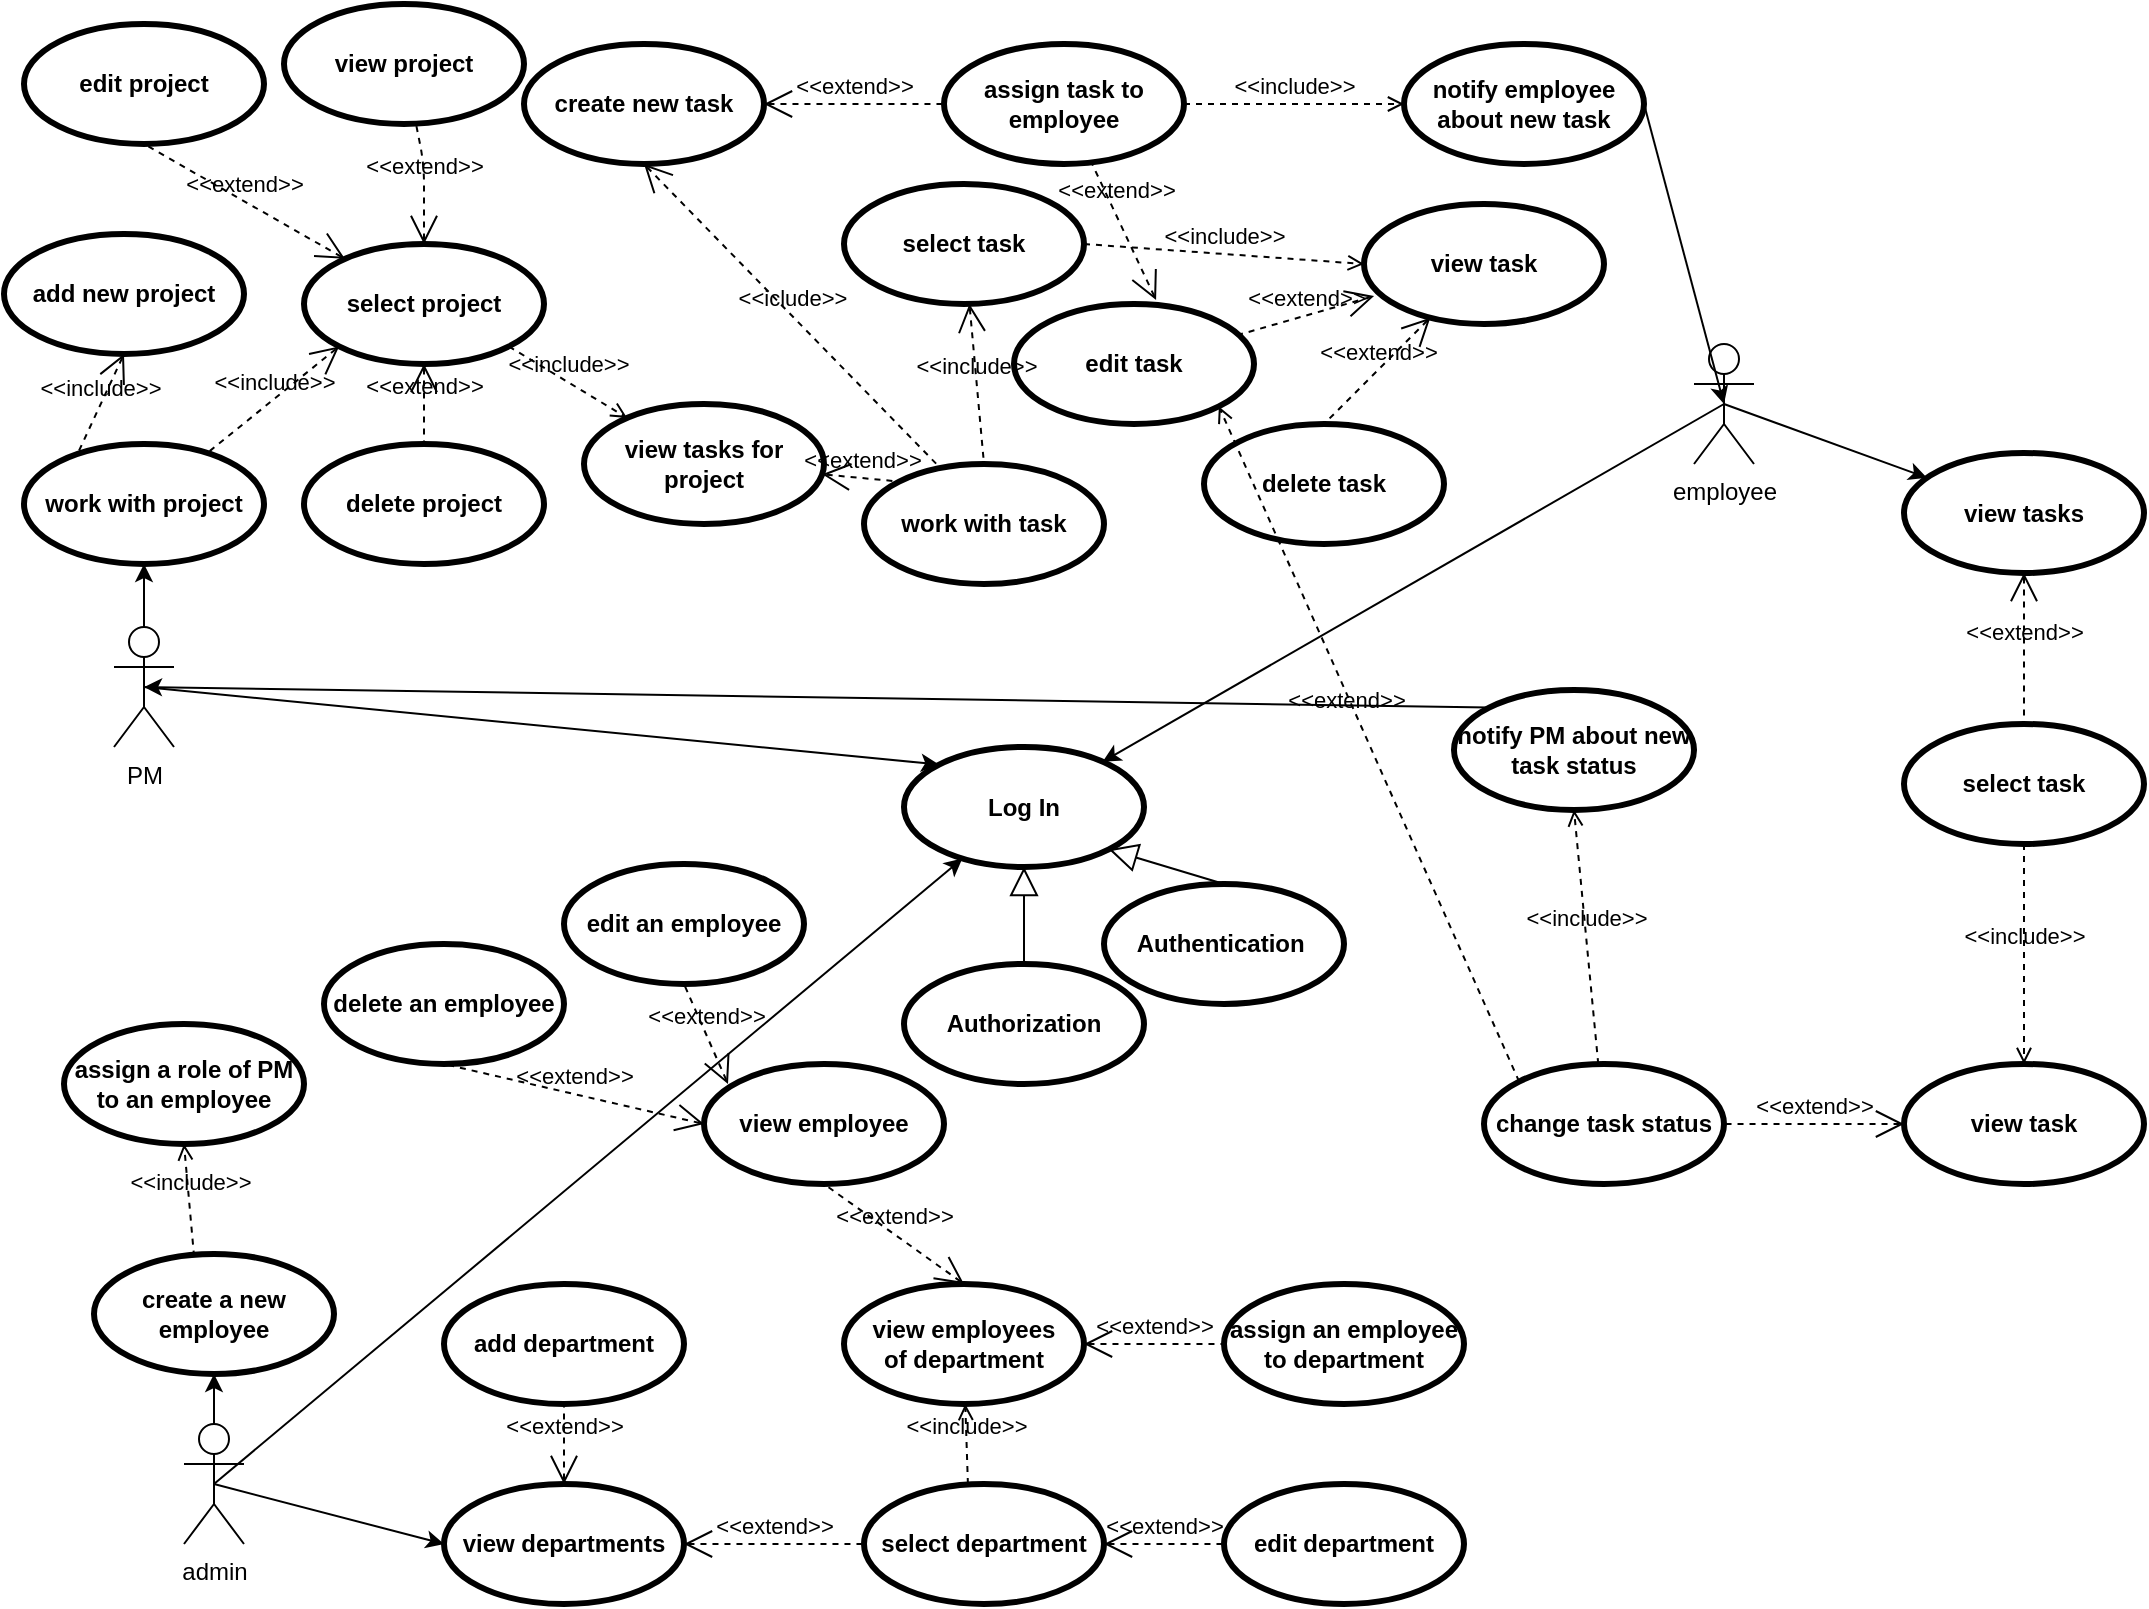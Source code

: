 <mxfile version="14.3.0" type="device"><diagram id="FM6MNZHVjoR6AdZ0JwTc" name="Page-1"><mxGraphModel dx="912" dy="433" grid="1" gridSize="10" guides="1" tooltips="1" connect="1" arrows="1" fold="1" page="1" pageScale="1" pageWidth="1169" pageHeight="827" math="0" shadow="0"><root><mxCell id="0"/><mxCell id="1" parent="0"/><mxCell id="usXJAwj3ryCb0j4b6EZW-58" style="edgeStyle=none;rounded=0;orthogonalLoop=1;jettySize=auto;html=1;exitX=0.5;exitY=0.5;exitDx=0;exitDy=0;exitPerimeter=0;" parent="1" source="WsgeJui6VAJ2JrAH5JEO-1" target="usXJAwj3ryCb0j4b6EZW-31" edge="1"><mxGeometry relative="1" as="geometry"/></mxCell><mxCell id="WsgeJui6VAJ2JrAH5JEO-1" value="PM" style="shape=umlActor;html=1;verticalLabelPosition=bottom;verticalAlign=top;align=center;" parent="1" vertex="1"><mxGeometry x="75" y="321.5" width="30" height="60" as="geometry"/></mxCell><mxCell id="WsgeJui6VAJ2JrAH5JEO-30" style="edgeStyle=none;rounded=0;orthogonalLoop=1;jettySize=auto;html=1;exitX=0.5;exitY=0.5;exitDx=0;exitDy=0;exitPerimeter=0;" parent="1" source="WsgeJui6VAJ2JrAH5JEO-2" target="WsgeJui6VAJ2JrAH5JEO-25" edge="1"><mxGeometry relative="1" as="geometry"/></mxCell><mxCell id="WsgeJui6VAJ2JrAH5JEO-33" style="edgeStyle=none;rounded=0;orthogonalLoop=1;jettySize=auto;html=1;exitX=0.5;exitY=0.5;exitDx=0;exitDy=0;exitPerimeter=0;" parent="1" source="WsgeJui6VAJ2JrAH5JEO-2" target="WsgeJui6VAJ2JrAH5JEO-31" edge="1"><mxGeometry relative="1" as="geometry"/></mxCell><mxCell id="WsgeJui6VAJ2JrAH5JEO-2" value="employee" style="shape=umlActor;html=1;verticalLabelPosition=bottom;verticalAlign=top;align=center;" parent="1" vertex="1"><mxGeometry x="865" y="180" width="30" height="60" as="geometry"/></mxCell><mxCell id="WsgeJui6VAJ2JrAH5JEO-34" style="edgeStyle=none;rounded=0;orthogonalLoop=1;jettySize=auto;html=1;exitX=0.5;exitY=0.5;exitDx=0;exitDy=0;exitPerimeter=0;" parent="1" source="WsgeJui6VAJ2JrAH5JEO-3" target="WsgeJui6VAJ2JrAH5JEO-31" edge="1"><mxGeometry relative="1" as="geometry"/></mxCell><mxCell id="usXJAwj3ryCb0j4b6EZW-55" style="edgeStyle=none;rounded=0;orthogonalLoop=1;jettySize=auto;html=1;exitX=0.5;exitY=0.5;exitDx=0;exitDy=0;exitPerimeter=0;entryX=0;entryY=0.5;entryDx=0;entryDy=0;" parent="1" source="WsgeJui6VAJ2JrAH5JEO-3" target="usXJAwj3ryCb0j4b6EZW-54" edge="1"><mxGeometry relative="1" as="geometry"/></mxCell><mxCell id="usXJAwj3ryCb0j4b6EZW-88" style="edgeStyle=none;rounded=0;orthogonalLoop=1;jettySize=auto;html=1;exitX=0.5;exitY=0.5;exitDx=0;exitDy=0;exitPerimeter=0;" parent="1" source="WsgeJui6VAJ2JrAH5JEO-3" target="WsgeJui6VAJ2JrAH5JEO-16" edge="1"><mxGeometry relative="1" as="geometry"/></mxCell><mxCell id="WsgeJui6VAJ2JrAH5JEO-3" value="admin" style="shape=umlActor;html=1;verticalLabelPosition=bottom;verticalAlign=top;align=center;" parent="1" vertex="1"><mxGeometry x="110" y="720" width="30" height="60" as="geometry"/></mxCell><mxCell id="WsgeJui6VAJ2JrAH5JEO-4" value="create new task" style="shape=ellipse;html=1;strokeWidth=3;fontStyle=1;whiteSpace=wrap;align=center;perimeter=ellipsePerimeter;" parent="1" vertex="1"><mxGeometry x="280" y="30" width="120" height="60" as="geometry"/></mxCell><mxCell id="WsgeJui6VAJ2JrAH5JEO-5" value="assign task to employee" style="shape=ellipse;html=1;strokeWidth=3;fontStyle=1;whiteSpace=wrap;align=center;perimeter=ellipsePerimeter;" parent="1" vertex="1"><mxGeometry x="490" y="30" width="120" height="60" as="geometry"/></mxCell><mxCell id="WsgeJui6VAJ2JrAH5JEO-7" value="delete project" style="shape=ellipse;html=1;strokeWidth=3;fontStyle=1;whiteSpace=wrap;align=center;perimeter=ellipsePerimeter;" parent="1" vertex="1"><mxGeometry x="170" y="230" width="120" height="60" as="geometry"/></mxCell><mxCell id="WsgeJui6VAJ2JrAH5JEO-9" value="edit task" style="shape=ellipse;html=1;strokeWidth=3;fontStyle=1;whiteSpace=wrap;align=center;perimeter=ellipsePerimeter;" parent="1" vertex="1"><mxGeometry x="525" y="160" width="120" height="60" as="geometry"/></mxCell><mxCell id="usXJAwj3ryCb0j4b6EZW-50" style="edgeStyle=none;rounded=0;orthogonalLoop=1;jettySize=auto;html=1;exitX=1;exitY=0.5;exitDx=0;exitDy=0;entryX=0.5;entryY=0.5;entryDx=0;entryDy=0;entryPerimeter=0;" parent="1" source="WsgeJui6VAJ2JrAH5JEO-10" target="WsgeJui6VAJ2JrAH5JEO-2" edge="1"><mxGeometry relative="1" as="geometry"/></mxCell><mxCell id="WsgeJui6VAJ2JrAH5JEO-10" value="notify employee about new task" style="shape=ellipse;html=1;strokeWidth=3;fontStyle=1;whiteSpace=wrap;align=center;perimeter=ellipsePerimeter;" parent="1" vertex="1"><mxGeometry x="720" y="30" width="120" height="60" as="geometry"/></mxCell><mxCell id="WsgeJui6VAJ2JrAH5JEO-16" value="create a new employee" style="shape=ellipse;html=1;strokeWidth=3;fontStyle=1;whiteSpace=wrap;align=center;perimeter=ellipsePerimeter;" parent="1" vertex="1"><mxGeometry x="65" y="635" width="120" height="60" as="geometry"/></mxCell><mxCell id="WsgeJui6VAJ2JrAH5JEO-17" value="edit an employee" style="shape=ellipse;html=1;strokeWidth=3;fontStyle=1;whiteSpace=wrap;align=center;perimeter=ellipsePerimeter;" parent="1" vertex="1"><mxGeometry x="300" y="440" width="120" height="60" as="geometry"/></mxCell><mxCell id="WsgeJui6VAJ2JrAH5JEO-18" value="delete an employee" style="shape=ellipse;html=1;strokeWidth=3;fontStyle=1;whiteSpace=wrap;align=center;perimeter=ellipsePerimeter;" parent="1" vertex="1"><mxGeometry x="180" y="480" width="120" height="60" as="geometry"/></mxCell><mxCell id="WsgeJui6VAJ2JrAH5JEO-19" value="assign a role of PM to an employee" style="shape=ellipse;html=1;strokeWidth=3;fontStyle=1;whiteSpace=wrap;align=center;perimeter=ellipsePerimeter;" parent="1" vertex="1"><mxGeometry x="50" y="520" width="120" height="60" as="geometry"/></mxCell><mxCell id="WsgeJui6VAJ2JrAH5JEO-25" value="view tasks" style="shape=ellipse;html=1;strokeWidth=3;fontStyle=1;whiteSpace=wrap;align=center;perimeter=ellipsePerimeter;" parent="1" vertex="1"><mxGeometry x="970" y="234.5" width="120" height="60" as="geometry"/></mxCell><mxCell id="WsgeJui6VAJ2JrAH5JEO-26" value="change task status" style="shape=ellipse;html=1;strokeWidth=3;fontStyle=1;whiteSpace=wrap;align=center;perimeter=ellipsePerimeter;" parent="1" vertex="1"><mxGeometry x="760" y="540" width="120" height="60" as="geometry"/></mxCell><mxCell id="usXJAwj3ryCb0j4b6EZW-49" style="edgeStyle=none;rounded=0;orthogonalLoop=1;jettySize=auto;html=1;exitX=0;exitY=0;exitDx=0;exitDy=0;entryX=0.5;entryY=0.5;entryDx=0;entryDy=0;entryPerimeter=0;" parent="1" source="WsgeJui6VAJ2JrAH5JEO-27" target="WsgeJui6VAJ2JrAH5JEO-1" edge="1"><mxGeometry relative="1" as="geometry"/></mxCell><mxCell id="WsgeJui6VAJ2JrAH5JEO-27" value="notify PM about new task status" style="shape=ellipse;html=1;strokeWidth=3;fontStyle=1;whiteSpace=wrap;align=center;perimeter=ellipsePerimeter;" parent="1" vertex="1"><mxGeometry x="745" y="353" width="120" height="60" as="geometry"/></mxCell><mxCell id="WsgeJui6VAJ2JrAH5JEO-31" value="Log In" style="shape=ellipse;html=1;strokeWidth=3;fontStyle=1;whiteSpace=wrap;align=center;perimeter=ellipsePerimeter;" parent="1" vertex="1"><mxGeometry x="470" y="381.5" width="120" height="60" as="geometry"/></mxCell><mxCell id="usXJAwj3ryCb0j4b6EZW-4" value="&amp;lt;&amp;lt;extend&amp;gt;&amp;gt;" style="edgeStyle=none;html=1;startArrow=open;endArrow=none;startSize=12;verticalAlign=bottom;dashed=1;labelBackgroundColor=none;entryX=1;entryY=0.5;entryDx=0;entryDy=0;exitX=0;exitY=0.5;exitDx=0;exitDy=0;" parent="1" source="usXJAwj3ryCb0j4b6EZW-17" target="WsgeJui6VAJ2JrAH5JEO-26" edge="1"><mxGeometry width="160" relative="1" as="geometry"><mxPoint x="840.84" y="618.56" as="sourcePoint"/><mxPoint x="790" y="476.5" as="targetPoint"/></mxGeometry></mxCell><mxCell id="usXJAwj3ryCb0j4b6EZW-5" value="Authentication&amp;nbsp;" style="shape=ellipse;html=1;strokeWidth=3;fontStyle=1;whiteSpace=wrap;align=center;perimeter=ellipsePerimeter;" parent="1" vertex="1"><mxGeometry x="570" y="450" width="120" height="60" as="geometry"/></mxCell><mxCell id="usXJAwj3ryCb0j4b6EZW-7" value="Authorization" style="shape=ellipse;html=1;strokeWidth=3;fontStyle=1;whiteSpace=wrap;align=center;perimeter=ellipsePerimeter;" parent="1" vertex="1"><mxGeometry x="470" y="490" width="120" height="60" as="geometry"/></mxCell><mxCell id="usXJAwj3ryCb0j4b6EZW-16" value="select task" style="shape=ellipse;html=1;strokeWidth=3;fontStyle=1;whiteSpace=wrap;align=center;perimeter=ellipsePerimeter;" parent="1" vertex="1"><mxGeometry x="970" y="370" width="120" height="60" as="geometry"/></mxCell><mxCell id="usXJAwj3ryCb0j4b6EZW-17" value="view task" style="shape=ellipse;html=1;strokeWidth=3;fontStyle=1;whiteSpace=wrap;align=center;perimeter=ellipsePerimeter;" parent="1" vertex="1"><mxGeometry x="970" y="540" width="120" height="60" as="geometry"/></mxCell><mxCell id="usXJAwj3ryCb0j4b6EZW-18" value="&amp;lt;&amp;lt;include&amp;gt;&amp;gt;" style="edgeStyle=none;html=1;endArrow=open;verticalAlign=bottom;dashed=1;labelBackgroundColor=none;entryX=0.5;entryY=1;entryDx=0;entryDy=0;" parent="1" source="WsgeJui6VAJ2JrAH5JEO-26" target="WsgeJui6VAJ2JrAH5JEO-27" edge="1"><mxGeometry width="160" relative="1" as="geometry"><mxPoint x="680" y="416.5" as="sourcePoint"/><mxPoint x="730" y="526.5" as="targetPoint"/></mxGeometry></mxCell><mxCell id="usXJAwj3ryCb0j4b6EZW-22" value="&amp;lt;&amp;lt;extend&amp;gt;&amp;gt;" style="edgeStyle=none;html=1;startArrow=open;endArrow=none;startSize=12;verticalAlign=bottom;dashed=1;labelBackgroundColor=none;entryX=0.5;entryY=0;entryDx=0;entryDy=0;" parent="1" source="WsgeJui6VAJ2JrAH5JEO-25" target="usXJAwj3ryCb0j4b6EZW-16" edge="1"><mxGeometry width="160" relative="1" as="geometry"><mxPoint x="1000" y="320" as="sourcePoint"/><mxPoint x="1160" y="320" as="targetPoint"/></mxGeometry></mxCell><mxCell id="usXJAwj3ryCb0j4b6EZW-23" value="&amp;lt;&amp;lt;include&amp;gt;&amp;gt;" style="edgeStyle=none;html=1;endArrow=open;verticalAlign=bottom;dashed=1;labelBackgroundColor=none;exitX=0.5;exitY=1;exitDx=0;exitDy=0;entryX=0.5;entryY=0;entryDx=0;entryDy=0;" parent="1" source="usXJAwj3ryCb0j4b6EZW-16" target="usXJAwj3ryCb0j4b6EZW-17" edge="1"><mxGeometry width="160" relative="1" as="geometry"><mxPoint x="990" y="460" as="sourcePoint"/><mxPoint x="1150" y="460" as="targetPoint"/></mxGeometry></mxCell><mxCell id="usXJAwj3ryCb0j4b6EZW-29" value="select task" style="shape=ellipse;html=1;strokeWidth=3;fontStyle=1;whiteSpace=wrap;align=center;perimeter=ellipsePerimeter;" parent="1" vertex="1"><mxGeometry x="440" y="100" width="120" height="60" as="geometry"/></mxCell><mxCell id="usXJAwj3ryCb0j4b6EZW-31" value="work with project" style="shape=ellipse;html=1;strokeWidth=3;fontStyle=1;whiteSpace=wrap;align=center;perimeter=ellipsePerimeter;" parent="1" vertex="1"><mxGeometry x="30" y="230" width="120" height="60" as="geometry"/></mxCell><mxCell id="usXJAwj3ryCb0j4b6EZW-38" value="edit project" style="shape=ellipse;html=1;strokeWidth=3;fontStyle=1;whiteSpace=wrap;align=center;perimeter=ellipsePerimeter;" parent="1" vertex="1"><mxGeometry x="30" y="20" width="120" height="60" as="geometry"/></mxCell><mxCell id="usXJAwj3ryCb0j4b6EZW-39" value="add new project" style="shape=ellipse;html=1;strokeWidth=3;fontStyle=1;whiteSpace=wrap;align=center;perimeter=ellipsePerimeter;" parent="1" vertex="1"><mxGeometry x="20" y="125" width="120" height="60" as="geometry"/></mxCell><mxCell id="usXJAwj3ryCb0j4b6EZW-41" value="&amp;lt;&amp;lt;include&amp;gt;&amp;gt;" style="edgeStyle=none;html=1;endArrow=open;verticalAlign=bottom;dashed=1;labelBackgroundColor=none;exitX=0.417;exitY=0.021;exitDx=0;exitDy=0;exitPerimeter=0;entryX=0.5;entryY=1;entryDx=0;entryDy=0;" parent="1" source="WsgeJui6VAJ2JrAH5JEO-16" target="WsgeJui6VAJ2JrAH5JEO-19" edge="1"><mxGeometry width="160" relative="1" as="geometry"><mxPoint x="530" y="770" as="sourcePoint"/><mxPoint x="690" y="770" as="targetPoint"/></mxGeometry></mxCell><mxCell id="usXJAwj3ryCb0j4b6EZW-42" value="view employee" style="shape=ellipse;html=1;strokeWidth=3;fontStyle=1;whiteSpace=wrap;align=center;perimeter=ellipsePerimeter;" parent="1" vertex="1"><mxGeometry x="370" y="540" width="120" height="60" as="geometry"/></mxCell><mxCell id="usXJAwj3ryCb0j4b6EZW-46" value="assign an employee to department" style="shape=ellipse;html=1;strokeWidth=3;fontStyle=1;whiteSpace=wrap;align=center;perimeter=ellipsePerimeter;" parent="1" vertex="1"><mxGeometry x="630" y="650" width="120" height="60" as="geometry"/></mxCell><mxCell id="usXJAwj3ryCb0j4b6EZW-51" value="" style="edgeStyle=none;html=1;endArrow=block;endFill=0;endSize=12;verticalAlign=bottom;entryX=1;entryY=1;entryDx=0;entryDy=0;exitX=0.5;exitY=0;exitDx=0;exitDy=0;" parent="1" source="usXJAwj3ryCb0j4b6EZW-5" target="WsgeJui6VAJ2JrAH5JEO-31" edge="1"><mxGeometry width="160" relative="1" as="geometry"><mxPoint x="530" y="500" as="sourcePoint"/><mxPoint x="690" y="500" as="targetPoint"/></mxGeometry></mxCell><mxCell id="usXJAwj3ryCb0j4b6EZW-52" value="" style="edgeStyle=none;html=1;endArrow=block;endFill=0;endSize=12;verticalAlign=bottom;entryX=0.5;entryY=1;entryDx=0;entryDy=0;exitX=0.5;exitY=0;exitDx=0;exitDy=0;" parent="1" source="usXJAwj3ryCb0j4b6EZW-7" target="WsgeJui6VAJ2JrAH5JEO-31" edge="1"><mxGeometry width="160" relative="1" as="geometry"><mxPoint x="350" y="520" as="sourcePoint"/><mxPoint x="510" y="520" as="targetPoint"/></mxGeometry></mxCell><mxCell id="usXJAwj3ryCb0j4b6EZW-54" value="view departments" style="shape=ellipse;html=1;strokeWidth=3;fontStyle=1;whiteSpace=wrap;align=center;perimeter=ellipsePerimeter;" parent="1" vertex="1"><mxGeometry x="240" y="750" width="120" height="60" as="geometry"/></mxCell><mxCell id="usXJAwj3ryCb0j4b6EZW-56" value="select department" style="shape=ellipse;html=1;strokeWidth=3;fontStyle=1;whiteSpace=wrap;align=center;perimeter=ellipsePerimeter;" parent="1" vertex="1"><mxGeometry x="450" y="750" width="120" height="60" as="geometry"/></mxCell><mxCell id="usXJAwj3ryCb0j4b6EZW-57" value="&amp;lt;&amp;lt;extend&amp;gt;&amp;gt;" style="edgeStyle=none;html=1;startArrow=open;endArrow=none;startSize=12;verticalAlign=bottom;dashed=1;labelBackgroundColor=none;exitX=1;exitY=0.5;exitDx=0;exitDy=0;entryX=0;entryY=0.5;entryDx=0;entryDy=0;" parent="1" source="usXJAwj3ryCb0j4b6EZW-54" target="usXJAwj3ryCb0j4b6EZW-56" edge="1"><mxGeometry width="160" relative="1" as="geometry"><mxPoint x="370" y="760" as="sourcePoint"/><mxPoint x="530" y="760" as="targetPoint"/></mxGeometry></mxCell><mxCell id="usXJAwj3ryCb0j4b6EZW-59" value="select project" style="shape=ellipse;html=1;strokeWidth=3;fontStyle=1;whiteSpace=wrap;align=center;perimeter=ellipsePerimeter;" parent="1" vertex="1"><mxGeometry x="170" y="130" width="120" height="60" as="geometry"/></mxCell><mxCell id="usXJAwj3ryCb0j4b6EZW-60" value="&amp;lt;&amp;lt;include&amp;gt;&amp;gt;" style="edgeStyle=none;html=1;startArrow=open;endArrow=none;startSize=12;verticalAlign=bottom;dashed=1;labelBackgroundColor=none;entryX=0.218;entryY=0.104;entryDx=0;entryDy=0;exitX=0.5;exitY=1;exitDx=0;exitDy=0;entryPerimeter=0;" parent="1" source="usXJAwj3ryCb0j4b6EZW-39" target="usXJAwj3ryCb0j4b6EZW-31" edge="1"><mxGeometry width="160" relative="1" as="geometry"><mxPoint x="390" y="320" as="sourcePoint"/><mxPoint x="230" y="320" as="targetPoint"/></mxGeometry></mxCell><mxCell id="usXJAwj3ryCb0j4b6EZW-61" value="&amp;lt;&amp;lt;include&amp;gt;&amp;gt;" style="edgeStyle=none;html=1;startArrow=open;endArrow=none;startSize=12;verticalAlign=bottom;dashed=1;labelBackgroundColor=none;exitX=0;exitY=1;exitDx=0;exitDy=0;" parent="1" source="usXJAwj3ryCb0j4b6EZW-59" target="usXJAwj3ryCb0j4b6EZW-31" edge="1"><mxGeometry width="160" relative="1" as="geometry"><mxPoint x="320" y="280" as="sourcePoint"/><mxPoint x="160" y="280" as="targetPoint"/></mxGeometry></mxCell><mxCell id="usXJAwj3ryCb0j4b6EZW-28" value="view tasks for project" style="shape=ellipse;html=1;strokeWidth=3;fontStyle=1;whiteSpace=wrap;align=center;perimeter=ellipsePerimeter;" parent="1" vertex="1"><mxGeometry x="310" y="210" width="120" height="60" as="geometry"/></mxCell><mxCell id="usXJAwj3ryCb0j4b6EZW-62" style="edgeStyle=none;rounded=0;orthogonalLoop=1;jettySize=auto;html=1;exitX=0.5;exitY=0.5;exitDx=0;exitDy=0;exitPerimeter=0;entryX=0;entryY=0;entryDx=0;entryDy=0;" parent="1" source="WsgeJui6VAJ2JrAH5JEO-1" target="WsgeJui6VAJ2JrAH5JEO-31" edge="1"><mxGeometry relative="1" as="geometry"><mxPoint x="65" y="140.0" as="sourcePoint"/><mxPoint x="487.574" y="421.287" as="targetPoint"/></mxGeometry></mxCell><mxCell id="usXJAwj3ryCb0j4b6EZW-63" value="&amp;lt;&amp;lt;include&amp;gt;&amp;gt;" style="edgeStyle=none;html=1;endArrow=open;verticalAlign=bottom;dashed=1;labelBackgroundColor=none;exitX=1;exitY=1;exitDx=0;exitDy=0;" parent="1" source="usXJAwj3ryCb0j4b6EZW-59" target="usXJAwj3ryCb0j4b6EZW-28" edge="1"><mxGeometry width="160" relative="1" as="geometry"><mxPoint x="200" y="390" as="sourcePoint"/><mxPoint x="360" y="390" as="targetPoint"/></mxGeometry></mxCell><mxCell id="usXJAwj3ryCb0j4b6EZW-65" value="&amp;lt;&amp;lt;extend&amp;gt;&amp;gt;" style="edgeStyle=none;html=1;startArrow=open;endArrow=none;startSize=12;verticalAlign=bottom;dashed=1;labelBackgroundColor=none;" parent="1" source="usXJAwj3ryCb0j4b6EZW-59" target="WsgeJui6VAJ2JrAH5JEO-7" edge="1"><mxGeometry width="160" relative="1" as="geometry"><mxPoint x="310" y="260" as="sourcePoint"/><mxPoint x="450" y="270" as="targetPoint"/></mxGeometry></mxCell><mxCell id="usXJAwj3ryCb0j4b6EZW-66" value="&amp;lt;&amp;lt;extend&amp;gt;&amp;gt;" style="edgeStyle=none;html=1;startArrow=open;endArrow=none;startSize=12;verticalAlign=bottom;dashed=1;labelBackgroundColor=none;entryX=0.5;entryY=1;entryDx=0;entryDy=0;" parent="1" source="usXJAwj3ryCb0j4b6EZW-59" target="usXJAwj3ryCb0j4b6EZW-38" edge="1"><mxGeometry width="160" relative="1" as="geometry"><mxPoint x="195.258" y="403.811" as="sourcePoint"/><mxPoint x="384.751" y="362.7" as="targetPoint"/></mxGeometry></mxCell><mxCell id="usXJAwj3ryCb0j4b6EZW-68" value="view task" style="shape=ellipse;html=1;strokeWidth=3;fontStyle=1;whiteSpace=wrap;align=center;perimeter=ellipsePerimeter;" parent="1" vertex="1"><mxGeometry x="700" y="110" width="120" height="60" as="geometry"/></mxCell><mxCell id="usXJAwj3ryCb0j4b6EZW-69" value="&amp;lt;&amp;lt;include&amp;gt;&amp;gt;" style="edgeStyle=none;html=1;endArrow=open;verticalAlign=bottom;dashed=1;labelBackgroundColor=none;entryX=0;entryY=0.5;entryDx=0;entryDy=0;exitX=1;exitY=0.5;exitDx=0;exitDy=0;" parent="1" source="usXJAwj3ryCb0j4b6EZW-29" target="usXJAwj3ryCb0j4b6EZW-68" edge="1"><mxGeometry width="160" relative="1" as="geometry"><mxPoint x="500" y="380" as="sourcePoint"/><mxPoint x="660" y="380" as="targetPoint"/></mxGeometry></mxCell><mxCell id="usXJAwj3ryCb0j4b6EZW-71" value="&amp;lt;&amp;lt;iclude&amp;gt;&amp;gt;" style="edgeStyle=none;html=1;startArrow=open;endArrow=none;startSize=12;verticalAlign=bottom;dashed=1;labelBackgroundColor=none;exitX=0.5;exitY=1;exitDx=0;exitDy=0;entryX=0.319;entryY=0.035;entryDx=0;entryDy=0;entryPerimeter=0;" parent="1" source="WsgeJui6VAJ2JrAH5JEO-4" target="1Su9wzzNXD9XizikoiAu-5" edge="1"><mxGeometry width="160" relative="1" as="geometry"><mxPoint x="760" y="200" as="sourcePoint"/><mxPoint x="600" y="200" as="targetPoint"/></mxGeometry></mxCell><mxCell id="usXJAwj3ryCb0j4b6EZW-72" value="&amp;lt;&amp;lt;extend&amp;gt;&amp;gt;" style="edgeStyle=none;html=1;startArrow=open;endArrow=none;startSize=12;verticalAlign=bottom;dashed=1;labelBackgroundColor=none;exitX=0.042;exitY=0.767;exitDx=0;exitDy=0;exitPerimeter=0;" parent="1" source="usXJAwj3ryCb0j4b6EZW-68" target="WsgeJui6VAJ2JrAH5JEO-9" edge="1"><mxGeometry width="160" relative="1" as="geometry"><mxPoint x="630" y="210" as="sourcePoint"/><mxPoint x="790" y="210" as="targetPoint"/></mxGeometry></mxCell><mxCell id="usXJAwj3ryCb0j4b6EZW-74" value="delete task" style="shape=ellipse;html=1;strokeWidth=3;fontStyle=1;whiteSpace=wrap;align=center;perimeter=ellipsePerimeter;" parent="1" vertex="1"><mxGeometry x="620" y="220" width="120" height="60" as="geometry"/></mxCell><mxCell id="usXJAwj3ryCb0j4b6EZW-75" value="&amp;lt;&amp;lt;extend&amp;gt;&amp;gt;" style="edgeStyle=none;html=1;startArrow=open;endArrow=none;startSize=12;verticalAlign=bottom;dashed=1;labelBackgroundColor=none;entryX=0.5;entryY=0;entryDx=0;entryDy=0;" parent="1" source="usXJAwj3ryCb0j4b6EZW-68" target="usXJAwj3ryCb0j4b6EZW-74" edge="1"><mxGeometry width="160" relative="1" as="geometry"><mxPoint x="750.0" y="366" as="sourcePoint"/><mxPoint x="616.974" y="139.775" as="targetPoint"/></mxGeometry></mxCell><mxCell id="usXJAwj3ryCb0j4b6EZW-76" value="&amp;lt;&amp;lt;extend&amp;gt;&amp;gt;" style="edgeStyle=none;html=1;startArrow=open;endArrow=none;startSize=12;verticalAlign=bottom;dashed=1;labelBackgroundColor=none;entryX=0;entryY=0;entryDx=0;entryDy=0;" parent="1" source="usXJAwj3ryCb0j4b6EZW-28" target="1Su9wzzNXD9XizikoiAu-5" edge="1"><mxGeometry width="160" relative="1" as="geometry"><mxPoint x="420" y="140" as="sourcePoint"/><mxPoint x="580" y="140" as="targetPoint"/></mxGeometry></mxCell><mxCell id="usXJAwj3ryCb0j4b6EZW-78" value="&amp;lt;&amp;lt;include&amp;gt;&amp;gt;" style="edgeStyle=none;html=1;endArrow=open;verticalAlign=bottom;dashed=1;labelBackgroundColor=none;exitX=1;exitY=0.5;exitDx=0;exitDy=0;entryX=0;entryY=0.5;entryDx=0;entryDy=0;" parent="1" source="WsgeJui6VAJ2JrAH5JEO-5" target="WsgeJui6VAJ2JrAH5JEO-10" edge="1"><mxGeometry width="160" relative="1" as="geometry"><mxPoint x="610" y="80" as="sourcePoint"/><mxPoint x="660" y="60" as="targetPoint"/></mxGeometry></mxCell><mxCell id="usXJAwj3ryCb0j4b6EZW-79" value="&amp;lt;&amp;lt;extend&amp;gt;&amp;gt;" style="edgeStyle=none;html=1;startArrow=open;endArrow=none;startSize=12;verticalAlign=bottom;dashed=1;labelBackgroundColor=none;entryX=0;entryY=0.5;entryDx=0;entryDy=0;" parent="1" source="WsgeJui6VAJ2JrAH5JEO-4" target="WsgeJui6VAJ2JrAH5JEO-5" edge="1"><mxGeometry width="160" relative="1" as="geometry"><mxPoint x="390" y="80" as="sourcePoint"/><mxPoint x="550" y="80" as="targetPoint"/></mxGeometry></mxCell><mxCell id="usXJAwj3ryCb0j4b6EZW-80" value="&amp;lt;&amp;lt;extend&amp;gt;&amp;gt;" style="edgeStyle=none;html=1;startArrow=open;endArrow=none;startSize=12;verticalAlign=bottom;dashed=1;labelBackgroundColor=none;exitX=0.592;exitY=-0.033;exitDx=0;exitDy=0;exitPerimeter=0;" parent="1" source="WsgeJui6VAJ2JrAH5JEO-9" target="WsgeJui6VAJ2JrAH5JEO-5" edge="1"><mxGeometry x="0.319" y="-1" width="160" relative="1" as="geometry"><mxPoint x="580" y="110" as="sourcePoint"/><mxPoint x="740" y="110" as="targetPoint"/><mxPoint as="offset"/></mxGeometry></mxCell><mxCell id="usXJAwj3ryCb0j4b6EZW-81" value="add department" style="shape=ellipse;html=1;strokeWidth=3;fontStyle=1;whiteSpace=wrap;align=center;perimeter=ellipsePerimeter;" parent="1" vertex="1"><mxGeometry x="240" y="650" width="120" height="60" as="geometry"/></mxCell><mxCell id="usXJAwj3ryCb0j4b6EZW-82" value="&amp;lt;&amp;lt;extend&amp;gt;&amp;gt;" style="edgeStyle=none;html=1;startArrow=open;endArrow=none;startSize=12;verticalAlign=bottom;dashed=1;labelBackgroundColor=none;entryX=0.5;entryY=1;entryDx=0;entryDy=0;exitX=0.5;exitY=0;exitDx=0;exitDy=0;" parent="1" source="usXJAwj3ryCb0j4b6EZW-54" target="usXJAwj3ryCb0j4b6EZW-81" edge="1"><mxGeometry width="160" relative="1" as="geometry"><mxPoint x="170" y="730" as="sourcePoint"/><mxPoint x="330" y="730" as="targetPoint"/></mxGeometry></mxCell><mxCell id="usXJAwj3ryCb0j4b6EZW-83" value="edit department" style="shape=ellipse;html=1;strokeWidth=3;fontStyle=1;whiteSpace=wrap;align=center;perimeter=ellipsePerimeter;" parent="1" vertex="1"><mxGeometry x="630" y="750" width="120" height="60" as="geometry"/></mxCell><mxCell id="usXJAwj3ryCb0j4b6EZW-84" value="&amp;lt;&amp;lt;extend&amp;gt;&amp;gt;" style="edgeStyle=none;html=1;startArrow=open;endArrow=none;startSize=12;verticalAlign=bottom;dashed=1;labelBackgroundColor=none;entryX=0;entryY=0.5;entryDx=0;entryDy=0;" parent="1" source="usXJAwj3ryCb0j4b6EZW-56" target="usXJAwj3ryCb0j4b6EZW-83" edge="1"><mxGeometry width="160" relative="1" as="geometry"><mxPoint x="600" y="790" as="sourcePoint"/><mxPoint x="760" y="790" as="targetPoint"/></mxGeometry></mxCell><mxCell id="usXJAwj3ryCb0j4b6EZW-85" value="view employees &lt;br&gt;of department" style="shape=ellipse;html=1;strokeWidth=3;fontStyle=1;whiteSpace=wrap;align=center;perimeter=ellipsePerimeter;" parent="1" vertex="1"><mxGeometry x="440" y="650" width="120" height="60" as="geometry"/></mxCell><mxCell id="usXJAwj3ryCb0j4b6EZW-86" value="&amp;lt;&amp;lt;include&amp;gt;&amp;gt;" style="edgeStyle=none;html=1;endArrow=open;verticalAlign=bottom;dashed=1;labelBackgroundColor=none;exitX=0.433;exitY=0;exitDx=0;exitDy=0;exitPerimeter=0;" parent="1" source="usXJAwj3ryCb0j4b6EZW-56" target="usXJAwj3ryCb0j4b6EZW-85" edge="1"><mxGeometry width="160" relative="1" as="geometry"><mxPoint x="570" y="740" as="sourcePoint"/><mxPoint x="730" y="740" as="targetPoint"/></mxGeometry></mxCell><mxCell id="usXJAwj3ryCb0j4b6EZW-87" value="&amp;lt;&amp;lt;extend&amp;gt;&amp;gt;" style="edgeStyle=none;html=1;startArrow=open;endArrow=none;startSize=12;verticalAlign=bottom;dashed=1;labelBackgroundColor=none;exitX=0.5;exitY=0;exitDx=0;exitDy=0;entryX=0.5;entryY=1;entryDx=0;entryDy=0;" parent="1" source="usXJAwj3ryCb0j4b6EZW-85" target="usXJAwj3ryCb0j4b6EZW-42" edge="1"><mxGeometry width="160" relative="1" as="geometry"><mxPoint x="270" y="580" as="sourcePoint"/><mxPoint x="430" y="580" as="targetPoint"/></mxGeometry></mxCell><mxCell id="usXJAwj3ryCb0j4b6EZW-89" value="&amp;lt;&amp;lt;extend&amp;gt;&amp;gt;" style="edgeStyle=none;html=1;startArrow=open;endArrow=none;startSize=12;verticalAlign=bottom;dashed=1;labelBackgroundColor=none;entryX=0.5;entryY=1;entryDx=0;entryDy=0;exitX=0;exitY=0.5;exitDx=0;exitDy=0;" parent="1" source="usXJAwj3ryCb0j4b6EZW-42" target="WsgeJui6VAJ2JrAH5JEO-18" edge="1"><mxGeometry width="160" relative="1" as="geometry"><mxPoint x="360" y="570" as="sourcePoint"/><mxPoint x="430" y="560" as="targetPoint"/></mxGeometry></mxCell><mxCell id="usXJAwj3ryCb0j4b6EZW-90" value="&amp;lt;&amp;lt;extend&amp;gt;&amp;gt;" style="edgeStyle=none;html=1;startArrow=open;endArrow=none;startSize=12;verticalAlign=bottom;dashed=1;labelBackgroundColor=none;entryX=0.5;entryY=1;entryDx=0;entryDy=0;exitX=0.1;exitY=0.167;exitDx=0;exitDy=0;exitPerimeter=0;" parent="1" source="usXJAwj3ryCb0j4b6EZW-42" target="WsgeJui6VAJ2JrAH5JEO-17" edge="1"><mxGeometry width="160" relative="1" as="geometry"><mxPoint x="380" y="580" as="sourcePoint"/><mxPoint x="250" y="550" as="targetPoint"/></mxGeometry></mxCell><mxCell id="usXJAwj3ryCb0j4b6EZW-91" value="&amp;lt;&amp;lt;extend&amp;gt;&amp;gt;" style="edgeStyle=none;html=1;startArrow=open;endArrow=none;startSize=12;verticalAlign=bottom;dashed=1;labelBackgroundColor=none;exitX=1;exitY=0.5;exitDx=0;exitDy=0;entryX=0;entryY=0.5;entryDx=0;entryDy=0;" parent="1" source="usXJAwj3ryCb0j4b6EZW-85" target="usXJAwj3ryCb0j4b6EZW-46" edge="1"><mxGeometry width="160" relative="1" as="geometry"><mxPoint x="570" y="610" as="sourcePoint"/><mxPoint x="730" y="610" as="targetPoint"/></mxGeometry></mxCell><mxCell id="1Su9wzzNXD9XizikoiAu-1" value="view project" style="shape=ellipse;html=1;strokeWidth=3;fontStyle=1;whiteSpace=wrap;align=center;perimeter=ellipsePerimeter;" vertex="1" parent="1"><mxGeometry x="160" y="10" width="120" height="60" as="geometry"/></mxCell><mxCell id="1Su9wzzNXD9XizikoiAu-3" value="&amp;lt;&amp;lt;extend&amp;gt;&amp;gt;" style="edgeStyle=none;html=1;startArrow=open;endArrow=none;startSize=12;verticalAlign=bottom;dashed=1;labelBackgroundColor=none;exitX=0.5;exitY=0;exitDx=0;exitDy=0;" edge="1" parent="1" source="usXJAwj3ryCb0j4b6EZW-59" target="1Su9wzzNXD9XizikoiAu-1"><mxGeometry width="160" relative="1" as="geometry"><mxPoint x="240" y="200" as="sourcePoint"/><mxPoint x="240" y="240" as="targetPoint"/><Array as="points"><mxPoint x="230" y="90"/></Array></mxGeometry></mxCell><mxCell id="1Su9wzzNXD9XizikoiAu-4" value="&amp;lt;&amp;lt;extend&amp;gt;&amp;gt;" style="edgeStyle=none;html=1;endArrow=open;verticalAlign=bottom;dashed=1;labelBackgroundColor=none;exitX=0;exitY=0;exitDx=0;exitDy=0;entryX=1;entryY=1;entryDx=0;entryDy=0;" edge="1" parent="1" source="WsgeJui6VAJ2JrAH5JEO-26" target="WsgeJui6VAJ2JrAH5JEO-9"><mxGeometry x="0.086" y="6" width="160" relative="1" as="geometry"><mxPoint x="340.995" y="243.738" as="sourcePoint"/><mxPoint x="282.844" y="191.002" as="targetPoint"/><mxPoint y="-1" as="offset"/></mxGeometry></mxCell><mxCell id="1Su9wzzNXD9XizikoiAu-5" value="work with task" style="shape=ellipse;html=1;strokeWidth=3;fontStyle=1;whiteSpace=wrap;align=center;perimeter=ellipsePerimeter;" vertex="1" parent="1"><mxGeometry x="450" y="240" width="120" height="60" as="geometry"/></mxCell><mxCell id="1Su9wzzNXD9XizikoiAu-7" value="&amp;lt;&amp;lt;include&amp;gt;&amp;gt;" style="edgeStyle=none;html=1;startArrow=open;endArrow=none;startSize=12;verticalAlign=bottom;dashed=1;labelBackgroundColor=none;entryX=0.5;entryY=0;entryDx=0;entryDy=0;" edge="1" parent="1" source="usXJAwj3ryCb0j4b6EZW-29" target="1Su9wzzNXD9XizikoiAu-5"><mxGeometry width="160" relative="1" as="geometry"><mxPoint x="197.156" y="191.002" as="sourcePoint"/><mxPoint x="131.318" y="244.411" as="targetPoint"/></mxGeometry></mxCell></root></mxGraphModel></diagram></mxfile>